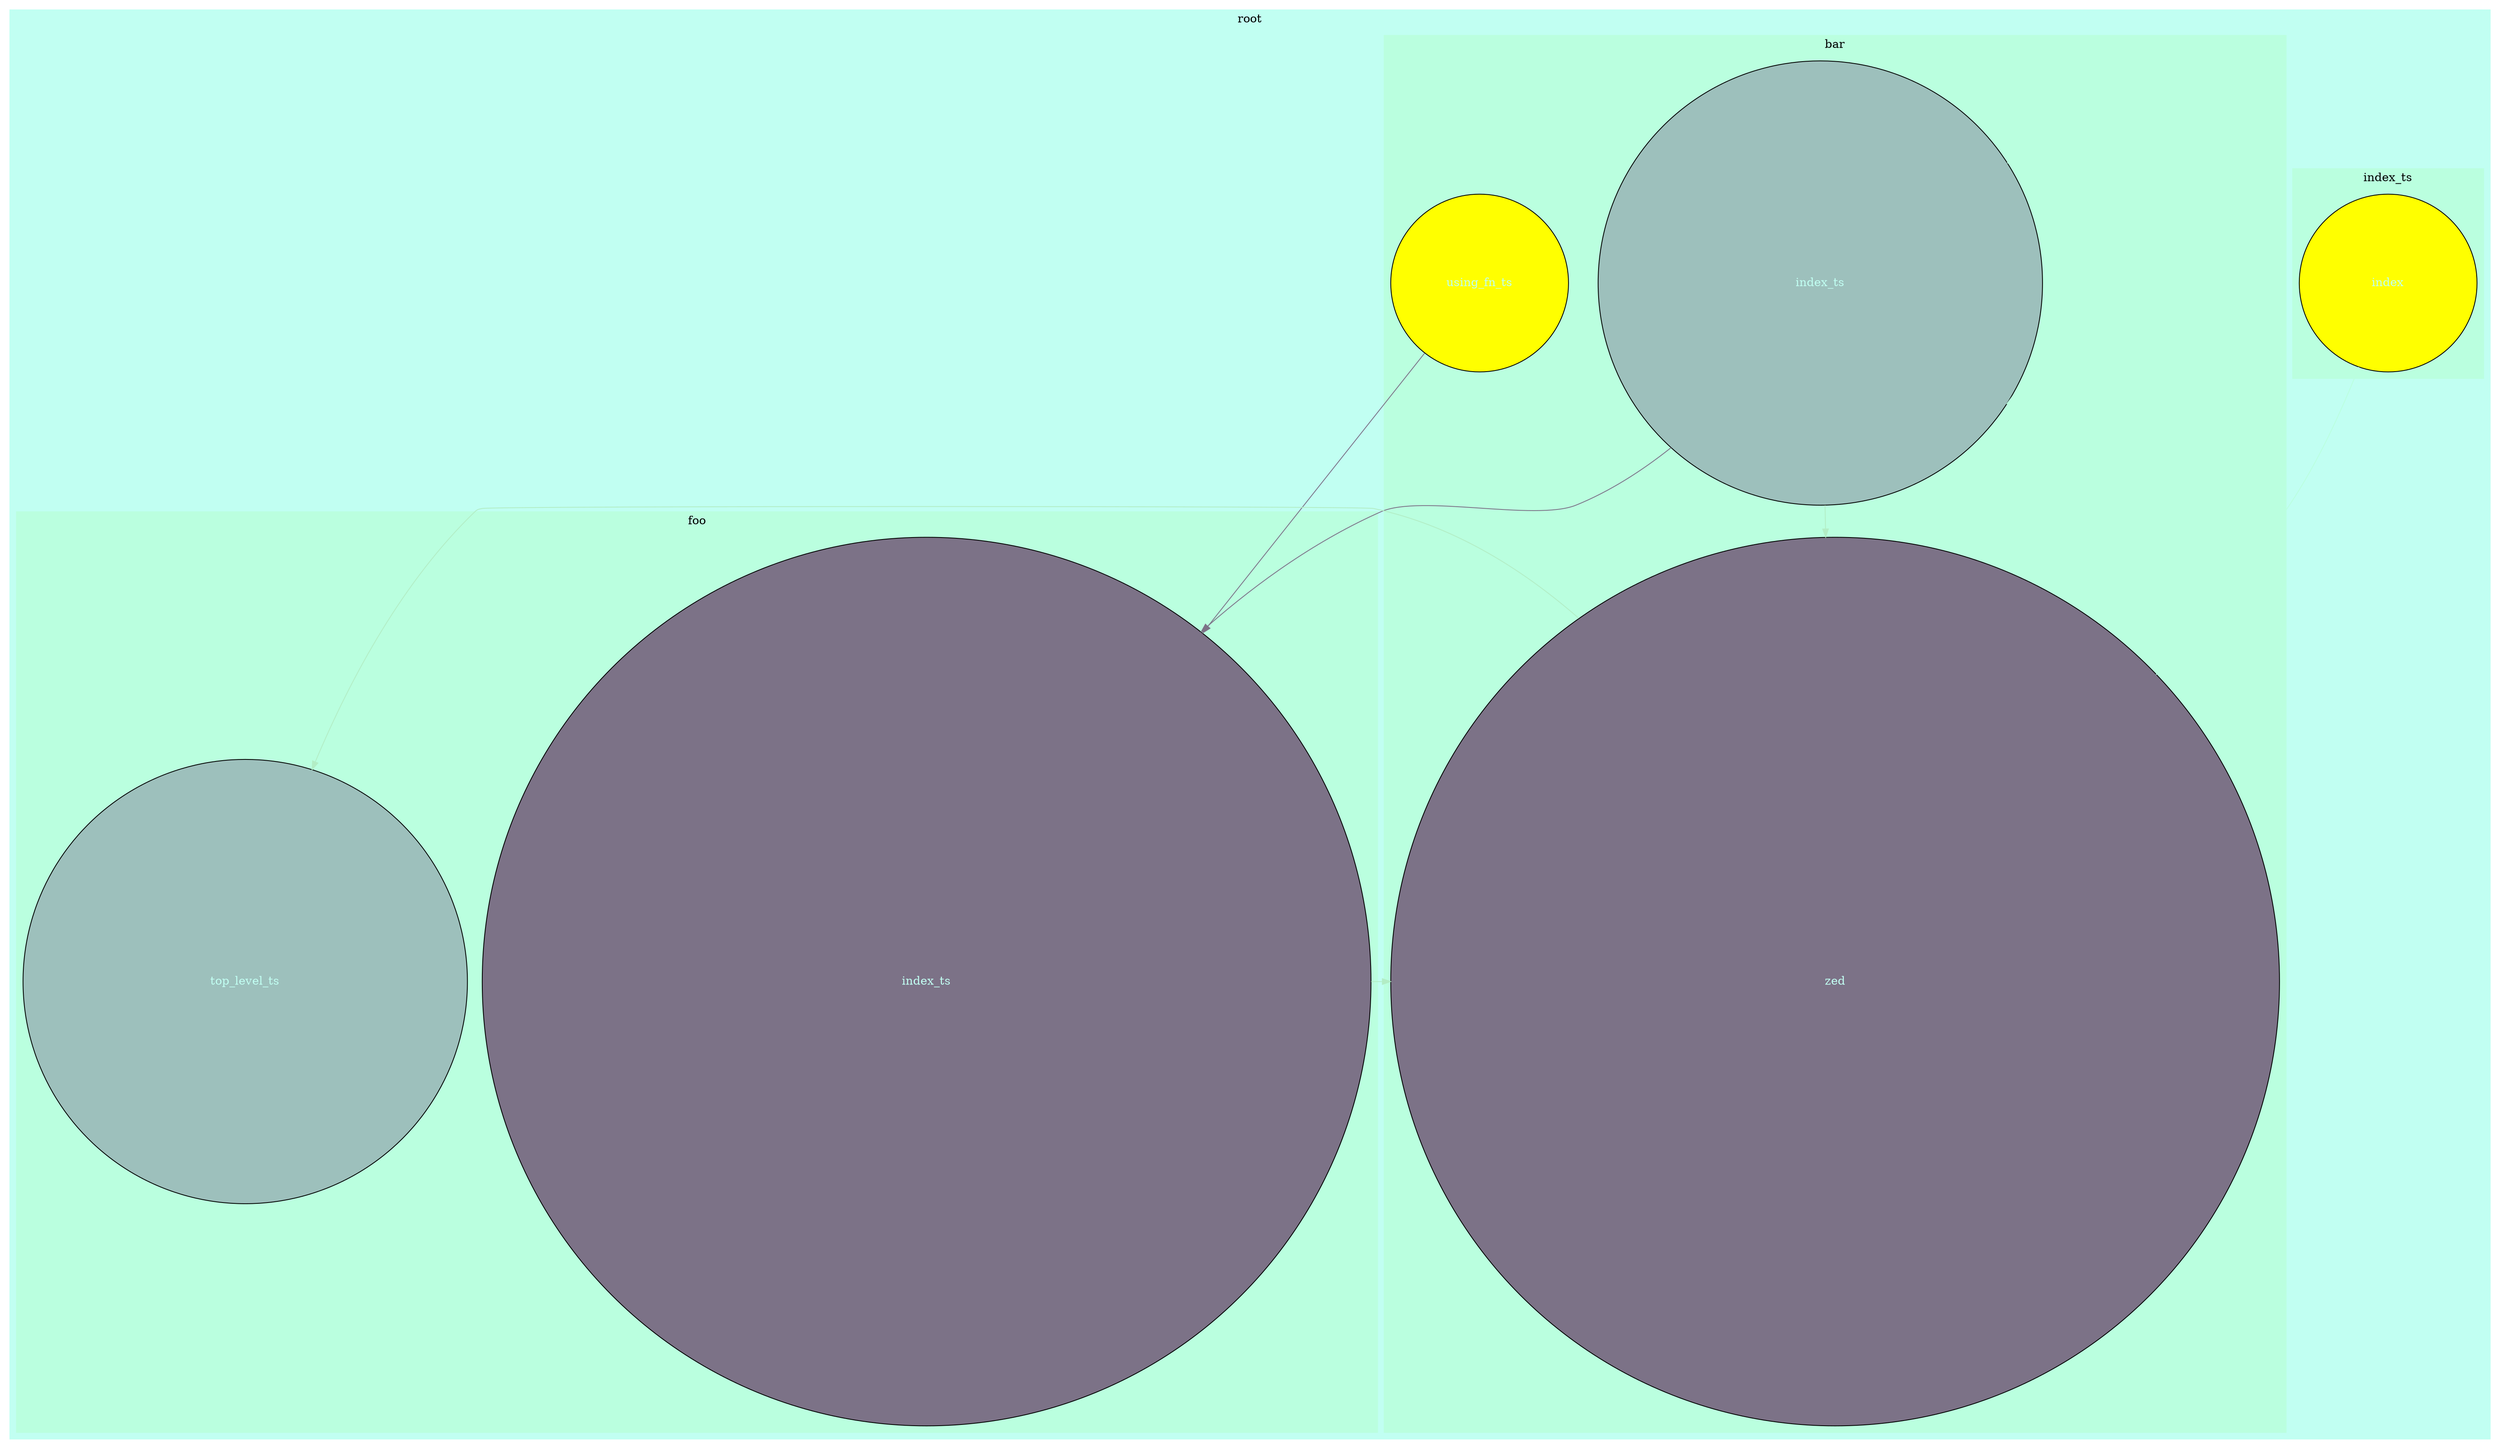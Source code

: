 digraph test{
      subgraph cluster_root {
        style=filled
        color="#C1FFF2"  
        label="root"
        subgraph cluster_root_index_ts {
        style=filled
        color="#BAFFDF"  
        label="index_ts"
        _index_ts_NoName [label="index" fillcolor="yellow", style=filled fixedsize=true width=3 height=3 fontcolor="#C1FFF2" fixedsize=true width=3 height=3]

}
subgraph cluster__bar {
        style=filled
        color="#BAFFDF"  
        label="bar"
        _bar_index_ts [label="index_ts" fillcolor="#9DC0BC", style=filled fixedsize=true width=7.5 height=7.5 fontcolor="#C1FFF2" fixedsize=true width=7.5 height=7.5]

_bar_using_fn_ts [label="using_fn_ts" fillcolor="yellow", style=filled fixedsize=true width=3 height=3 fontcolor="#C1FFF2" fixedsize=true width=3 height=3]

_bar_zed [label="zed" fillcolor="#7C7287", style=filled fixedsize=true width=15 height=15 fontcolor="#C1FFF2" fixedsize=true width=15 height=15]

}
subgraph cluster__foo {
        style=filled
        color="#BAFFDF"  
        label="foo"
        _foo_index_ts [label="index_ts" fillcolor="#7C7287", style=filled fixedsize=true width=15 height=15 fontcolor="#C1FFF2" fixedsize=true width=15 height=15]

_foo_top_level_ts [label="top_level_ts" fillcolor="#9DC0BC", style=filled fixedsize=true width=7.5 height=7.5 fontcolor="#C1FFF2" fixedsize=true width=7.5 height=7.5]

}
}

       _bar_index_ts -> _bar_index_ts [color="#BAFFDF"]
_bar_index_ts -> _foo_index_ts [color="#7C7287"]
_bar_index_ts -> _bar_zed [color="#B2EDC5"]
_bar_using_fn_ts -> _foo_index_ts [color="#7C7287"]
_bar_zed -> _foo_top_level_ts [color="#B2EDC5"]
_index_ts_NoName -> _bar_zed [color="#BAFFDF"]
_foo_index_ts -> _bar_zed [color="#B2EDC5"]

    }